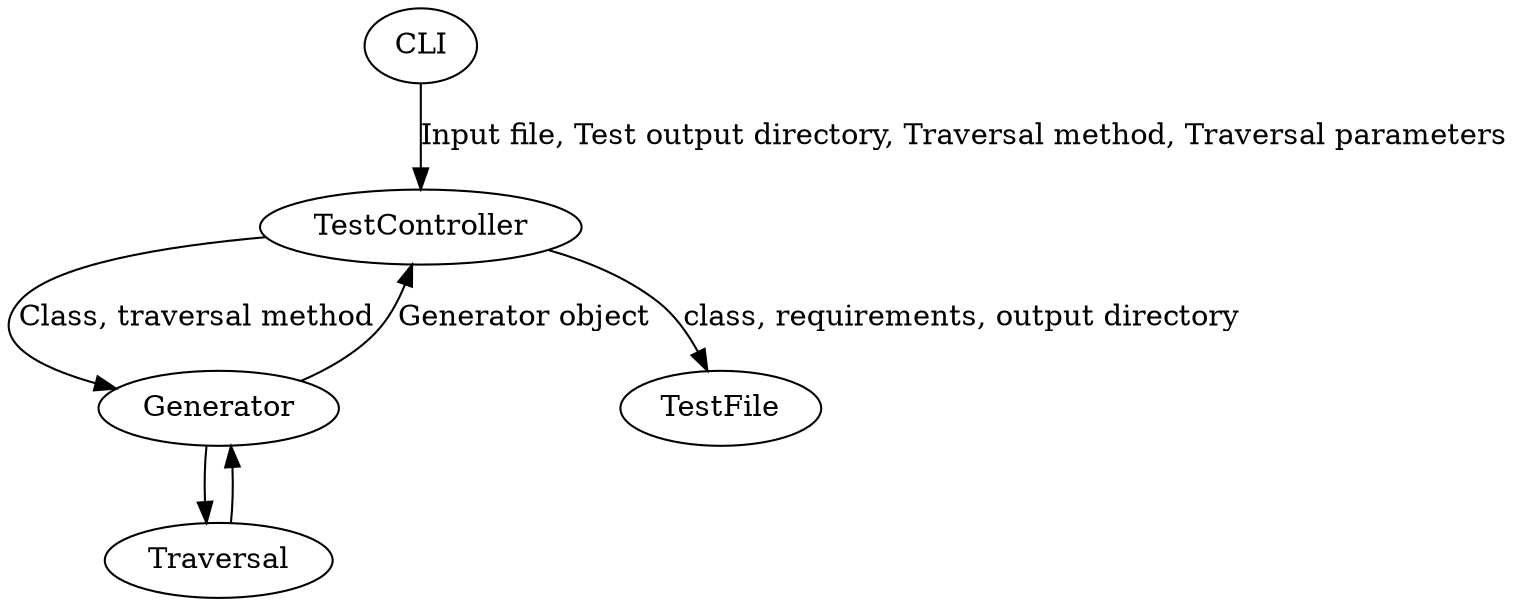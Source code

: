 digraph {

	"CLI"->"TestController" [label="Input file, Test output directory, Traversal method, Traversal parameters"]l=""
	"TestController" -> "Generator"  [label="Class, traversal method"]
	"Generator" -> "Traversal"
	"Traversal" -> "Generator"
	"Generator" -> "TestController" [label="Generator object"]
	"TestController" -> "TestFile" [label="class, requirements, output directory"]


}